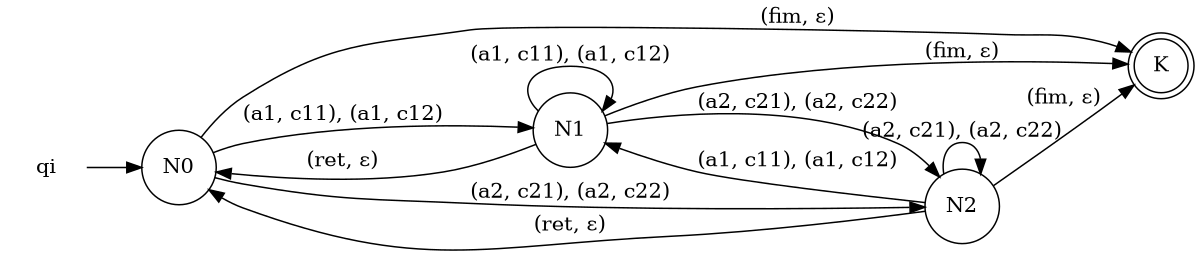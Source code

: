 digraph finite_state_machine {
	rankdir=LR size="8,5"
	node [shape=none]
	qi
	node [shape=doublecircle]
	K
	node [shape=circle]
	qi -> N0
	N0 -> N1 [label="(a1, c11), (a1, c12)"]
	N0 -> N2 [label="(a2, c21), (a2, c22)"]
	N1 -> N0 [label="(ret, ε)"]
	N1 -> N1 [label="(a1, c11), (a1, c12)"]
	N1 -> N2 [label="(a2, c21), (a2, c22)"]
	N2 -> N2 [label="(a2, c21), (a2, c22)"]
	N2 -> N1 [label="(a1, c11), (a1, c12)"]
	N2 -> N0 [label="(ret, ε)"]
	N1 -> K [label="(fim, ε)"]
	N2 -> K [label="(fim, ε)"]
	N0 -> K [label="(fim, ε)"]
}
